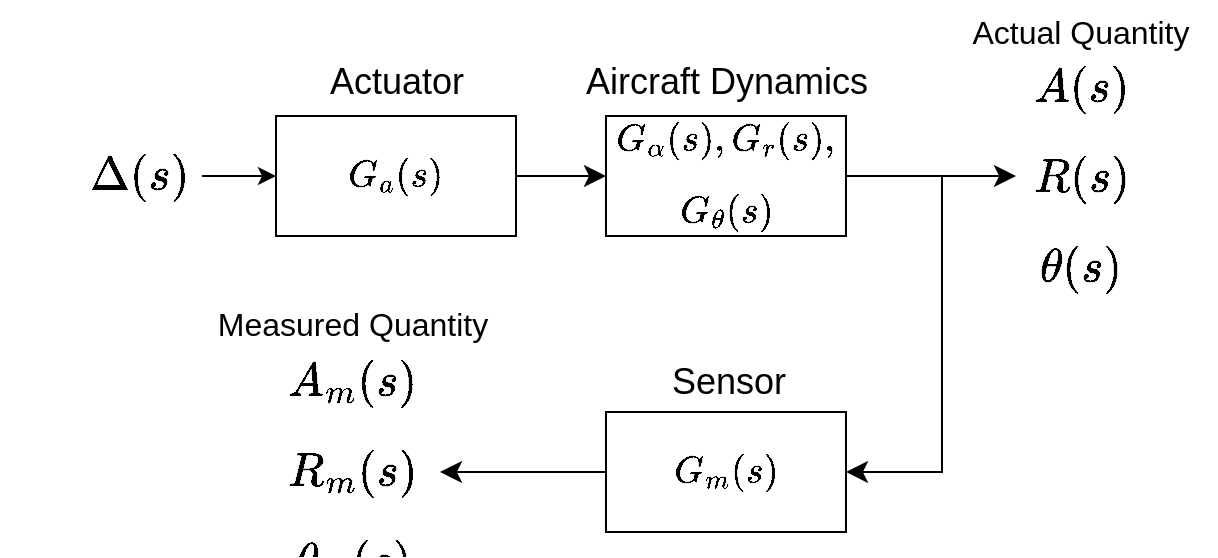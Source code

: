 <mxfile version="26.0.11">
  <diagram name="Page-1" id="63STJmoeEcSInbaKH5au">
    <mxGraphModel dx="666" dy="368" grid="0" gridSize="10" guides="1" tooltips="1" connect="1" arrows="1" fold="1" page="0" pageScale="1" pageWidth="850" pageHeight="1100" math="1" shadow="0">
      <root>
        <mxCell id="0" />
        <mxCell id="1" parent="0" />
        <mxCell id="IBiry33m4Dp6ZYw6QMAP-16" value="$$\Delta(s)$$" style="text;html=1;align=center;verticalAlign=middle;resizable=0;points=[];autosize=1;strokeColor=none;fillColor=none;fontSize=20;movable=0;rotatable=0;deletable=0;editable=0;locked=1;connectable=0;" vertex="1" parent="1">
          <mxGeometry x="49" y="182" width="138" height="36" as="geometry" />
        </mxCell>
        <mxCell id="IBiry33m4Dp6ZYw6QMAP-6" style="edgeStyle=none;curved=1;rounded=0;orthogonalLoop=1;jettySize=auto;html=1;entryX=0;entryY=0.5;entryDx=0;entryDy=0;fontSize=12;startSize=8;endSize=8;" edge="1" parent="1" source="IBiry33m4Dp6ZYw6QMAP-1" target="IBiry33m4Dp6ZYw6QMAP-4">
          <mxGeometry relative="1" as="geometry" />
        </mxCell>
        <mxCell id="IBiry33m4Dp6ZYw6QMAP-1" value="$$G_a(s)$$" style="rounded=0;whiteSpace=wrap;html=1;fontSize=16;" vertex="1" parent="1">
          <mxGeometry x="187" y="170" width="120" height="60" as="geometry" />
        </mxCell>
        <mxCell id="IBiry33m4Dp6ZYw6QMAP-3" value="Actuator" style="text;html=1;align=center;verticalAlign=middle;resizable=0;points=[];autosize=1;strokeColor=none;fillColor=none;fontSize=18;" vertex="1" parent="1">
          <mxGeometry x="204.5" y="136" width="85" height="34" as="geometry" />
        </mxCell>
        <mxCell id="IBiry33m4Dp6ZYw6QMAP-10" style="edgeStyle=none;curved=0;rounded=0;orthogonalLoop=1;jettySize=auto;html=1;entryX=1;entryY=0.5;entryDx=0;entryDy=0;fontSize=12;startSize=8;endSize=8;" edge="1" parent="1" source="IBiry33m4Dp6ZYw6QMAP-4" target="IBiry33m4Dp6ZYw6QMAP-8">
          <mxGeometry relative="1" as="geometry">
            <Array as="points">
              <mxPoint x="520" y="200" />
              <mxPoint x="520" y="348" />
            </Array>
          </mxGeometry>
        </mxCell>
        <mxCell id="IBiry33m4Dp6ZYw6QMAP-4" value="$$G_\alpha(s), G_r(s),$$&lt;div&gt;$$G_\theta(s)$$&lt;/div&gt;" style="rounded=0;html=1;fontSize=16;whiteSpace=wrap;" vertex="1" parent="1">
          <mxGeometry x="352" y="170" width="120" height="60" as="geometry" />
        </mxCell>
        <mxCell id="IBiry33m4Dp6ZYw6QMAP-5" value="Aircraft Dynamics" style="text;html=1;align=center;verticalAlign=middle;resizable=0;points=[];autosize=1;strokeColor=none;fillColor=none;fontSize=18;" vertex="1" parent="1">
          <mxGeometry x="332.5" y="136" width="159" height="34" as="geometry" />
        </mxCell>
        <mxCell id="IBiry33m4Dp6ZYw6QMAP-7" style="edgeStyle=none;curved=1;rounded=0;orthogonalLoop=1;jettySize=auto;html=1;exitX=0.25;exitY=1;exitDx=0;exitDy=0;fontSize=12;startSize=8;endSize=8;" edge="1" parent="1" source="IBiry33m4Dp6ZYw6QMAP-4" target="IBiry33m4Dp6ZYw6QMAP-4">
          <mxGeometry relative="1" as="geometry" />
        </mxCell>
        <mxCell id="IBiry33m4Dp6ZYw6QMAP-17" style="edgeStyle=none;curved=1;rounded=0;orthogonalLoop=1;jettySize=auto;html=1;fontSize=12;startSize=8;endSize=8;movable=1;resizable=1;rotatable=1;deletable=1;editable=1;locked=0;connectable=1;" edge="1" parent="1" source="IBiry33m4Dp6ZYw6QMAP-8">
          <mxGeometry relative="1" as="geometry">
            <mxPoint x="269" y="348" as="targetPoint" />
          </mxGeometry>
        </mxCell>
        <mxCell id="IBiry33m4Dp6ZYw6QMAP-8" value="$$G_m(s)$$" style="rounded=0;whiteSpace=wrap;html=1;fontSize=16;" vertex="1" parent="1">
          <mxGeometry x="352" y="318" width="120" height="60" as="geometry" />
        </mxCell>
        <mxCell id="IBiry33m4Dp6ZYw6QMAP-9" value="Sensor" style="text;html=1;align=center;verticalAlign=middle;resizable=0;points=[];autosize=1;strokeColor=none;fillColor=none;fontSize=18;" vertex="1" parent="1">
          <mxGeometry x="375.5" y="286" width="75" height="34" as="geometry" />
        </mxCell>
        <mxCell id="IBiry33m4Dp6ZYw6QMAP-11" value="$$A_m(s)$$&lt;div&gt;&lt;span style=&quot;background-color: transparent; color: light-dark(rgb(0, 0, 0), rgb(255, 255, 255));&quot;&gt;$$R_m(s)$$&lt;/span&gt;&lt;div&gt;$$\theta_m(s)$$&lt;/div&gt;&lt;/div&gt;" style="text;html=1;align=center;verticalAlign=middle;resizable=0;points=[];autosize=1;strokeColor=none;fillColor=none;fontSize=20;rotation=0;movable=0;rotatable=0;deletable=0;editable=0;locked=1;connectable=0;" vertex="1" parent="1">
          <mxGeometry x="143" y="306" width="164" height="84" as="geometry" />
        </mxCell>
        <mxCell id="IBiry33m4Dp6ZYw6QMAP-15" style="edgeStyle=none;curved=1;rounded=0;orthogonalLoop=1;jettySize=auto;html=1;fontSize=12;startSize=8;endSize=8;startArrow=classic;startFill=1;endArrow=none;" edge="1" parent="1">
          <mxGeometry relative="1" as="geometry">
            <mxPoint x="473.423" y="200" as="targetPoint" />
            <mxPoint x="557" y="200" as="sourcePoint" />
          </mxGeometry>
        </mxCell>
        <mxCell id="IBiry33m4Dp6ZYw6QMAP-14" value="$$A(s)$$&lt;div&gt;$$R(s)$$&lt;/div&gt;&lt;div&gt;&lt;span style=&quot;background-color: transparent; color: light-dark(rgb(0, 0, 0), rgb(255, 255, 255));&quot;&gt;$$\theta(s)$$&lt;/span&gt;&lt;/div&gt;" style="text;html=1;align=center;verticalAlign=middle;resizable=0;points=[];autosize=1;strokeColor=none;fillColor=none;fontSize=20;movable=0;rotatable=0;deletable=0;editable=0;locked=1;connectable=0;" vertex="1" parent="1">
          <mxGeometry x="521" y="159" width="136" height="84" as="geometry" />
        </mxCell>
        <mxCell id="IBiry33m4Dp6ZYw6QMAP-2" style="edgeStyle=none;curved=1;rounded=0;orthogonalLoop=1;jettySize=auto;html=1;fontSize=12;startArrow=classic;startFill=1;endArrow=none;" edge="1" parent="1" source="IBiry33m4Dp6ZYw6QMAP-1">
          <mxGeometry relative="1" as="geometry">
            <mxPoint x="150" y="200" as="targetPoint" />
          </mxGeometry>
        </mxCell>
        <mxCell id="IBiry33m4Dp6ZYw6QMAP-20" value="Actual Quantity" style="text;html=1;align=center;verticalAlign=middle;resizable=0;points=[];autosize=1;strokeColor=none;fillColor=none;fontSize=16;" vertex="1" parent="1">
          <mxGeometry x="525.5" y="112" width="127" height="31" as="geometry" />
        </mxCell>
        <mxCell id="IBiry33m4Dp6ZYw6QMAP-21" value="Measured Quantity" style="text;html=1;align=center;verticalAlign=middle;resizable=0;points=[];autosize=1;strokeColor=none;fillColor=none;fontSize=16;" vertex="1" parent="1">
          <mxGeometry x="148.5" y="258" width="153" height="31" as="geometry" />
        </mxCell>
      </root>
    </mxGraphModel>
  </diagram>
</mxfile>
